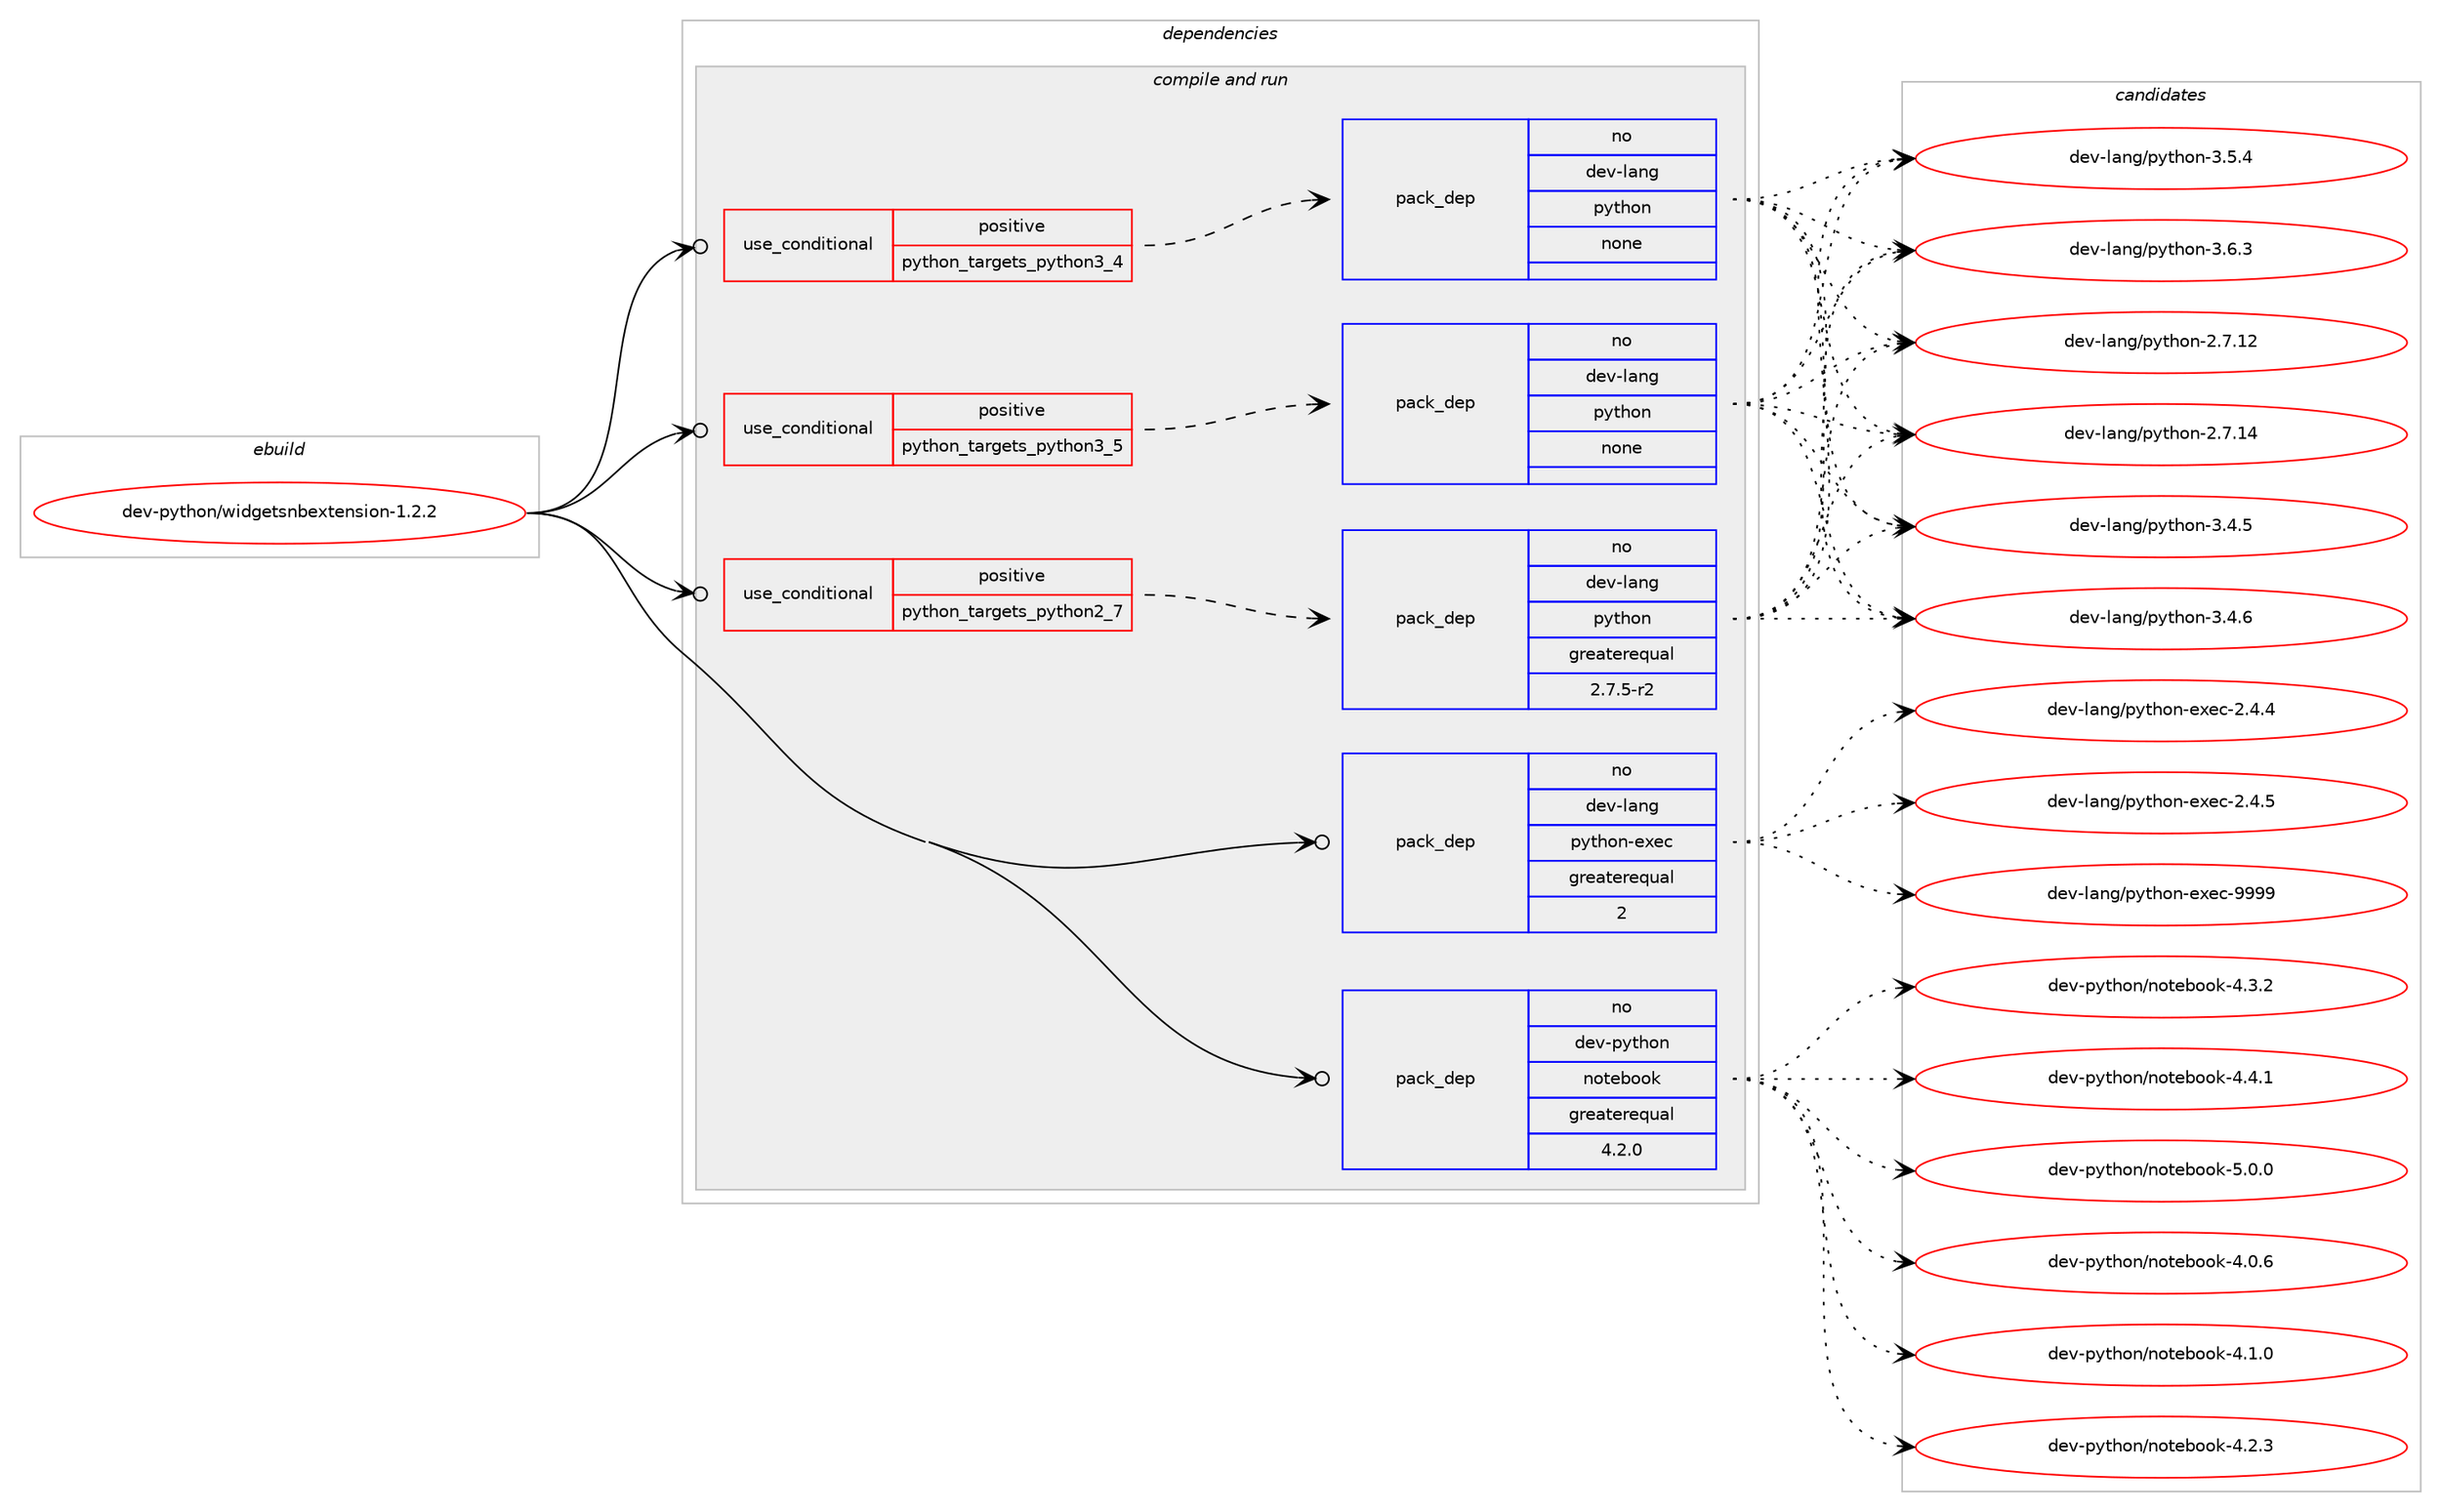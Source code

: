 digraph prolog {

# *************
# Graph options
# *************

newrank=true;
concentrate=true;
compound=true;
graph [rankdir=LR,fontname=Helvetica,fontsize=10,ranksep=1.5];#, ranksep=2.5, nodesep=0.2];
edge  [arrowhead=vee];
node  [fontname=Helvetica,fontsize=10];

# **********
# The ebuild
# **********

subgraph cluster_leftcol {
color=gray;
rank=same;
label=<<i>ebuild</i>>;
id [label="dev-python/widgetsnbextension-1.2.2", color=red, width=4, href="../dev-python/widgetsnbextension-1.2.2.svg"];
}

# ****************
# The dependencies
# ****************

subgraph cluster_midcol {
color=gray;
label=<<i>dependencies</i>>;
subgraph cluster_compile {
fillcolor="#eeeeee";
style=filled;
label=<<i>compile</i>>;
}
subgraph cluster_compileandrun {
fillcolor="#eeeeee";
style=filled;
label=<<i>compile and run</i>>;
subgraph cond43760 {
dependency193824 [label=<<TABLE BORDER="0" CELLBORDER="1" CELLSPACING="0" CELLPADDING="4"><TR><TD ROWSPAN="3" CELLPADDING="10">use_conditional</TD></TR><TR><TD>positive</TD></TR><TR><TD>python_targets_python2_7</TD></TR></TABLE>>, shape=none, color=red];
subgraph pack146102 {
dependency193825 [label=<<TABLE BORDER="0" CELLBORDER="1" CELLSPACING="0" CELLPADDING="4" WIDTH="220"><TR><TD ROWSPAN="6" CELLPADDING="30">pack_dep</TD></TR><TR><TD WIDTH="110">no</TD></TR><TR><TD>dev-lang</TD></TR><TR><TD>python</TD></TR><TR><TD>greaterequal</TD></TR><TR><TD>2.7.5-r2</TD></TR></TABLE>>, shape=none, color=blue];
}
dependency193824:e -> dependency193825:w [weight=20,style="dashed",arrowhead="vee"];
}
id:e -> dependency193824:w [weight=20,style="solid",arrowhead="odotvee"];
subgraph cond43761 {
dependency193826 [label=<<TABLE BORDER="0" CELLBORDER="1" CELLSPACING="0" CELLPADDING="4"><TR><TD ROWSPAN="3" CELLPADDING="10">use_conditional</TD></TR><TR><TD>positive</TD></TR><TR><TD>python_targets_python3_4</TD></TR></TABLE>>, shape=none, color=red];
subgraph pack146103 {
dependency193827 [label=<<TABLE BORDER="0" CELLBORDER="1" CELLSPACING="0" CELLPADDING="4" WIDTH="220"><TR><TD ROWSPAN="6" CELLPADDING="30">pack_dep</TD></TR><TR><TD WIDTH="110">no</TD></TR><TR><TD>dev-lang</TD></TR><TR><TD>python</TD></TR><TR><TD>none</TD></TR><TR><TD></TD></TR></TABLE>>, shape=none, color=blue];
}
dependency193826:e -> dependency193827:w [weight=20,style="dashed",arrowhead="vee"];
}
id:e -> dependency193826:w [weight=20,style="solid",arrowhead="odotvee"];
subgraph cond43762 {
dependency193828 [label=<<TABLE BORDER="0" CELLBORDER="1" CELLSPACING="0" CELLPADDING="4"><TR><TD ROWSPAN="3" CELLPADDING="10">use_conditional</TD></TR><TR><TD>positive</TD></TR><TR><TD>python_targets_python3_5</TD></TR></TABLE>>, shape=none, color=red];
subgraph pack146104 {
dependency193829 [label=<<TABLE BORDER="0" CELLBORDER="1" CELLSPACING="0" CELLPADDING="4" WIDTH="220"><TR><TD ROWSPAN="6" CELLPADDING="30">pack_dep</TD></TR><TR><TD WIDTH="110">no</TD></TR><TR><TD>dev-lang</TD></TR><TR><TD>python</TD></TR><TR><TD>none</TD></TR><TR><TD></TD></TR></TABLE>>, shape=none, color=blue];
}
dependency193828:e -> dependency193829:w [weight=20,style="dashed",arrowhead="vee"];
}
id:e -> dependency193828:w [weight=20,style="solid",arrowhead="odotvee"];
subgraph pack146105 {
dependency193830 [label=<<TABLE BORDER="0" CELLBORDER="1" CELLSPACING="0" CELLPADDING="4" WIDTH="220"><TR><TD ROWSPAN="6" CELLPADDING="30">pack_dep</TD></TR><TR><TD WIDTH="110">no</TD></TR><TR><TD>dev-lang</TD></TR><TR><TD>python-exec</TD></TR><TR><TD>greaterequal</TD></TR><TR><TD>2</TD></TR></TABLE>>, shape=none, color=blue];
}
id:e -> dependency193830:w [weight=20,style="solid",arrowhead="odotvee"];
subgraph pack146106 {
dependency193831 [label=<<TABLE BORDER="0" CELLBORDER="1" CELLSPACING="0" CELLPADDING="4" WIDTH="220"><TR><TD ROWSPAN="6" CELLPADDING="30">pack_dep</TD></TR><TR><TD WIDTH="110">no</TD></TR><TR><TD>dev-python</TD></TR><TR><TD>notebook</TD></TR><TR><TD>greaterequal</TD></TR><TR><TD>4.2.0</TD></TR></TABLE>>, shape=none, color=blue];
}
id:e -> dependency193831:w [weight=20,style="solid",arrowhead="odotvee"];
}
subgraph cluster_run {
fillcolor="#eeeeee";
style=filled;
label=<<i>run</i>>;
}
}

# **************
# The candidates
# **************

subgraph cluster_choices {
rank=same;
color=gray;
label=<<i>candidates</i>>;

subgraph choice146102 {
color=black;
nodesep=1;
choice10010111845108971101034711212111610411111045504655464950 [label="dev-lang/python-2.7.12", color=red, width=4,href="../dev-lang/python-2.7.12.svg"];
choice10010111845108971101034711212111610411111045504655464952 [label="dev-lang/python-2.7.14", color=red, width=4,href="../dev-lang/python-2.7.14.svg"];
choice100101118451089711010347112121116104111110455146524653 [label="dev-lang/python-3.4.5", color=red, width=4,href="../dev-lang/python-3.4.5.svg"];
choice100101118451089711010347112121116104111110455146524654 [label="dev-lang/python-3.4.6", color=red, width=4,href="../dev-lang/python-3.4.6.svg"];
choice100101118451089711010347112121116104111110455146534652 [label="dev-lang/python-3.5.4", color=red, width=4,href="../dev-lang/python-3.5.4.svg"];
choice100101118451089711010347112121116104111110455146544651 [label="dev-lang/python-3.6.3", color=red, width=4,href="../dev-lang/python-3.6.3.svg"];
dependency193825:e -> choice10010111845108971101034711212111610411111045504655464950:w [style=dotted,weight="100"];
dependency193825:e -> choice10010111845108971101034711212111610411111045504655464952:w [style=dotted,weight="100"];
dependency193825:e -> choice100101118451089711010347112121116104111110455146524653:w [style=dotted,weight="100"];
dependency193825:e -> choice100101118451089711010347112121116104111110455146524654:w [style=dotted,weight="100"];
dependency193825:e -> choice100101118451089711010347112121116104111110455146534652:w [style=dotted,weight="100"];
dependency193825:e -> choice100101118451089711010347112121116104111110455146544651:w [style=dotted,weight="100"];
}
subgraph choice146103 {
color=black;
nodesep=1;
choice10010111845108971101034711212111610411111045504655464950 [label="dev-lang/python-2.7.12", color=red, width=4,href="../dev-lang/python-2.7.12.svg"];
choice10010111845108971101034711212111610411111045504655464952 [label="dev-lang/python-2.7.14", color=red, width=4,href="../dev-lang/python-2.7.14.svg"];
choice100101118451089711010347112121116104111110455146524653 [label="dev-lang/python-3.4.5", color=red, width=4,href="../dev-lang/python-3.4.5.svg"];
choice100101118451089711010347112121116104111110455146524654 [label="dev-lang/python-3.4.6", color=red, width=4,href="../dev-lang/python-3.4.6.svg"];
choice100101118451089711010347112121116104111110455146534652 [label="dev-lang/python-3.5.4", color=red, width=4,href="../dev-lang/python-3.5.4.svg"];
choice100101118451089711010347112121116104111110455146544651 [label="dev-lang/python-3.6.3", color=red, width=4,href="../dev-lang/python-3.6.3.svg"];
dependency193827:e -> choice10010111845108971101034711212111610411111045504655464950:w [style=dotted,weight="100"];
dependency193827:e -> choice10010111845108971101034711212111610411111045504655464952:w [style=dotted,weight="100"];
dependency193827:e -> choice100101118451089711010347112121116104111110455146524653:w [style=dotted,weight="100"];
dependency193827:e -> choice100101118451089711010347112121116104111110455146524654:w [style=dotted,weight="100"];
dependency193827:e -> choice100101118451089711010347112121116104111110455146534652:w [style=dotted,weight="100"];
dependency193827:e -> choice100101118451089711010347112121116104111110455146544651:w [style=dotted,weight="100"];
}
subgraph choice146104 {
color=black;
nodesep=1;
choice10010111845108971101034711212111610411111045504655464950 [label="dev-lang/python-2.7.12", color=red, width=4,href="../dev-lang/python-2.7.12.svg"];
choice10010111845108971101034711212111610411111045504655464952 [label="dev-lang/python-2.7.14", color=red, width=4,href="../dev-lang/python-2.7.14.svg"];
choice100101118451089711010347112121116104111110455146524653 [label="dev-lang/python-3.4.5", color=red, width=4,href="../dev-lang/python-3.4.5.svg"];
choice100101118451089711010347112121116104111110455146524654 [label="dev-lang/python-3.4.6", color=red, width=4,href="../dev-lang/python-3.4.6.svg"];
choice100101118451089711010347112121116104111110455146534652 [label="dev-lang/python-3.5.4", color=red, width=4,href="../dev-lang/python-3.5.4.svg"];
choice100101118451089711010347112121116104111110455146544651 [label="dev-lang/python-3.6.3", color=red, width=4,href="../dev-lang/python-3.6.3.svg"];
dependency193829:e -> choice10010111845108971101034711212111610411111045504655464950:w [style=dotted,weight="100"];
dependency193829:e -> choice10010111845108971101034711212111610411111045504655464952:w [style=dotted,weight="100"];
dependency193829:e -> choice100101118451089711010347112121116104111110455146524653:w [style=dotted,weight="100"];
dependency193829:e -> choice100101118451089711010347112121116104111110455146524654:w [style=dotted,weight="100"];
dependency193829:e -> choice100101118451089711010347112121116104111110455146534652:w [style=dotted,weight="100"];
dependency193829:e -> choice100101118451089711010347112121116104111110455146544651:w [style=dotted,weight="100"];
}
subgraph choice146105 {
color=black;
nodesep=1;
choice1001011184510897110103471121211161041111104510112010199455046524652 [label="dev-lang/python-exec-2.4.4", color=red, width=4,href="../dev-lang/python-exec-2.4.4.svg"];
choice1001011184510897110103471121211161041111104510112010199455046524653 [label="dev-lang/python-exec-2.4.5", color=red, width=4,href="../dev-lang/python-exec-2.4.5.svg"];
choice10010111845108971101034711212111610411111045101120101994557575757 [label="dev-lang/python-exec-9999", color=red, width=4,href="../dev-lang/python-exec-9999.svg"];
dependency193830:e -> choice1001011184510897110103471121211161041111104510112010199455046524652:w [style=dotted,weight="100"];
dependency193830:e -> choice1001011184510897110103471121211161041111104510112010199455046524653:w [style=dotted,weight="100"];
dependency193830:e -> choice10010111845108971101034711212111610411111045101120101994557575757:w [style=dotted,weight="100"];
}
subgraph choice146106 {
color=black;
nodesep=1;
choice100101118451121211161041111104711011111610198111111107455246484654 [label="dev-python/notebook-4.0.6", color=red, width=4,href="../dev-python/notebook-4.0.6.svg"];
choice100101118451121211161041111104711011111610198111111107455246494648 [label="dev-python/notebook-4.1.0", color=red, width=4,href="../dev-python/notebook-4.1.0.svg"];
choice100101118451121211161041111104711011111610198111111107455246504651 [label="dev-python/notebook-4.2.3", color=red, width=4,href="../dev-python/notebook-4.2.3.svg"];
choice100101118451121211161041111104711011111610198111111107455246514650 [label="dev-python/notebook-4.3.2", color=red, width=4,href="../dev-python/notebook-4.3.2.svg"];
choice100101118451121211161041111104711011111610198111111107455246524649 [label="dev-python/notebook-4.4.1", color=red, width=4,href="../dev-python/notebook-4.4.1.svg"];
choice100101118451121211161041111104711011111610198111111107455346484648 [label="dev-python/notebook-5.0.0", color=red, width=4,href="../dev-python/notebook-5.0.0.svg"];
dependency193831:e -> choice100101118451121211161041111104711011111610198111111107455246484654:w [style=dotted,weight="100"];
dependency193831:e -> choice100101118451121211161041111104711011111610198111111107455246494648:w [style=dotted,weight="100"];
dependency193831:e -> choice100101118451121211161041111104711011111610198111111107455246504651:w [style=dotted,weight="100"];
dependency193831:e -> choice100101118451121211161041111104711011111610198111111107455246514650:w [style=dotted,weight="100"];
dependency193831:e -> choice100101118451121211161041111104711011111610198111111107455246524649:w [style=dotted,weight="100"];
dependency193831:e -> choice100101118451121211161041111104711011111610198111111107455346484648:w [style=dotted,weight="100"];
}
}

}
